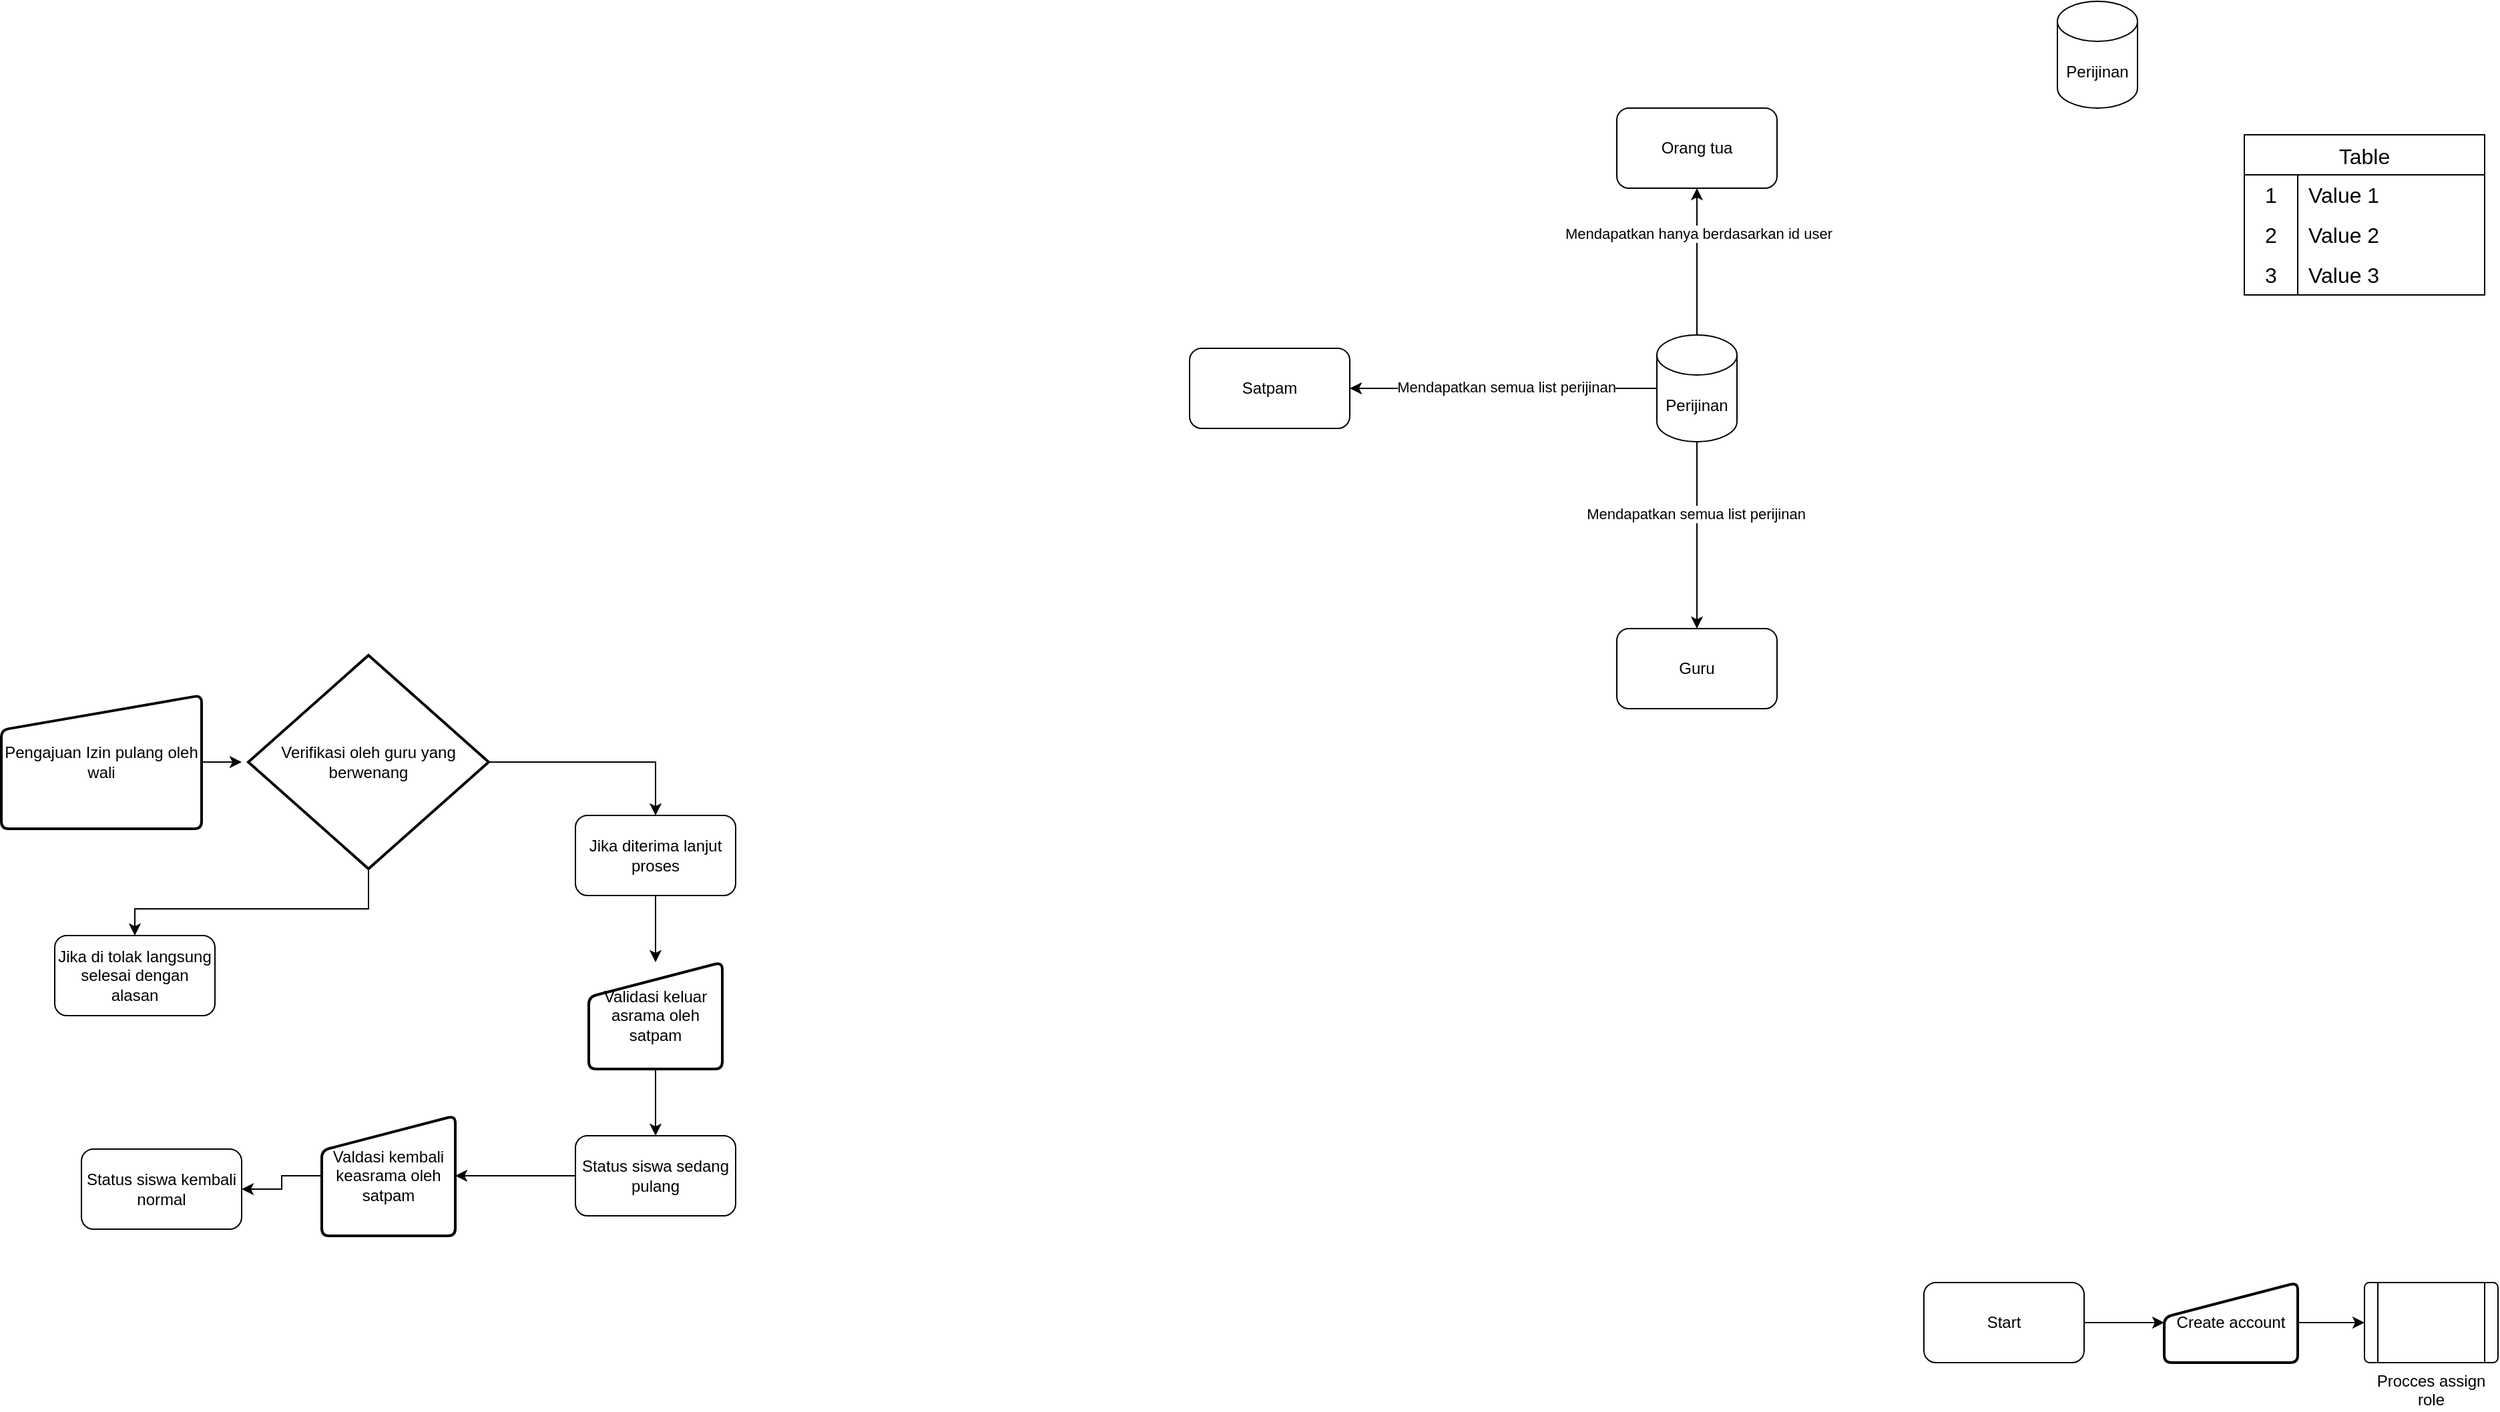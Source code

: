 <mxfile version="24.7.17">
  <diagram name="Page-1" id="OqSLnH0-m82G5egZg35A">
    <mxGraphModel dx="1964" dy="1767" grid="1" gridSize="10" guides="1" tooltips="1" connect="1" arrows="1" fold="1" page="1" pageScale="1" pageWidth="850" pageHeight="1100" math="0" shadow="0">
      <root>
        <mxCell id="0" />
        <mxCell id="1" parent="0" />
        <mxCell id="zkOVFr4LfijYERbzwrYp-9" style="edgeStyle=orthogonalEdgeStyle;rounded=0;orthogonalLoop=1;jettySize=auto;html=1;exitX=0.5;exitY=1;exitDx=0;exitDy=0;exitPerimeter=0;entryX=0.5;entryY=0;entryDx=0;entryDy=0;" parent="1" source="zkOVFr4LfijYERbzwrYp-8" target="zkOVFr4LfijYERbzwrYp-13" edge="1">
          <mxGeometry relative="1" as="geometry">
            <mxPoint x="-310" y="-190" as="targetPoint" />
            <Array as="points">
              <mxPoint x="-285" y="-230" />
            </Array>
          </mxGeometry>
        </mxCell>
        <mxCell id="zkOVFr4LfijYERbzwrYp-15" style="edgeStyle=orthogonalEdgeStyle;rounded=0;orthogonalLoop=1;jettySize=auto;html=1;entryX=0.5;entryY=0;entryDx=0;entryDy=0;" parent="1" source="zkOVFr4LfijYERbzwrYp-8" target="zkOVFr4LfijYERbzwrYp-14" edge="1">
          <mxGeometry relative="1" as="geometry" />
        </mxCell>
        <mxCell id="zkOVFr4LfijYERbzwrYp-8" value="Verifikasi oleh guru yang berwenang" style="strokeWidth=2;html=1;shape=mxgraph.flowchart.decision;whiteSpace=wrap;" parent="1" vertex="1">
          <mxGeometry x="-375" y="-420" width="180" height="160" as="geometry" />
        </mxCell>
        <mxCell id="zkOVFr4LfijYERbzwrYp-12" style="edgeStyle=orthogonalEdgeStyle;rounded=0;orthogonalLoop=1;jettySize=auto;html=1;exitX=1;exitY=0.5;exitDx=0;exitDy=0;" parent="1" source="zkOVFr4LfijYERbzwrYp-11" edge="1">
          <mxGeometry relative="1" as="geometry">
            <mxPoint x="-380" y="-340" as="targetPoint" />
          </mxGeometry>
        </mxCell>
        <mxCell id="zkOVFr4LfijYERbzwrYp-11" value="Pengajuan Izin pulang oleh wali" style="html=1;strokeWidth=2;shape=manualInput;whiteSpace=wrap;rounded=1;size=26;arcSize=11;" parent="1" vertex="1">
          <mxGeometry x="-560" y="-390" width="150" height="100" as="geometry" />
        </mxCell>
        <mxCell id="zkOVFr4LfijYERbzwrYp-13" value="Jika di tolak langsung selesai dengan alasan" style="rounded=1;whiteSpace=wrap;html=1;" parent="1" vertex="1">
          <mxGeometry x="-520" y="-210" width="120" height="60" as="geometry" />
        </mxCell>
        <mxCell id="zkOVFr4LfijYERbzwrYp-19" style="edgeStyle=orthogonalEdgeStyle;rounded=0;orthogonalLoop=1;jettySize=auto;html=1;" parent="1" source="zkOVFr4LfijYERbzwrYp-14" target="zkOVFr4LfijYERbzwrYp-16" edge="1">
          <mxGeometry relative="1" as="geometry" />
        </mxCell>
        <mxCell id="zkOVFr4LfijYERbzwrYp-14" value="Jika diterima lanjut proses" style="rounded=1;whiteSpace=wrap;html=1;" parent="1" vertex="1">
          <mxGeometry x="-130" y="-300" width="120" height="60" as="geometry" />
        </mxCell>
        <mxCell id="zkOVFr4LfijYERbzwrYp-21" style="edgeStyle=orthogonalEdgeStyle;rounded=0;orthogonalLoop=1;jettySize=auto;html=1;" parent="1" source="zkOVFr4LfijYERbzwrYp-16" target="zkOVFr4LfijYERbzwrYp-20" edge="1">
          <mxGeometry relative="1" as="geometry" />
        </mxCell>
        <mxCell id="zkOVFr4LfijYERbzwrYp-16" value="Validasi keluar asrama oleh satpam" style="html=1;strokeWidth=2;shape=manualInput;whiteSpace=wrap;rounded=1;size=26;arcSize=11;" parent="1" vertex="1">
          <mxGeometry x="-120" y="-190" width="100" height="80" as="geometry" />
        </mxCell>
        <mxCell id="zkOVFr4LfijYERbzwrYp-23" style="edgeStyle=orthogonalEdgeStyle;rounded=0;orthogonalLoop=1;jettySize=auto;html=1;" parent="1" source="zkOVFr4LfijYERbzwrYp-20" target="zkOVFr4LfijYERbzwrYp-22" edge="1">
          <mxGeometry relative="1" as="geometry" />
        </mxCell>
        <mxCell id="zkOVFr4LfijYERbzwrYp-20" value="Status siswa sedang pulang" style="rounded=1;whiteSpace=wrap;html=1;" parent="1" vertex="1">
          <mxGeometry x="-130" y="-60" width="120" height="60" as="geometry" />
        </mxCell>
        <mxCell id="zkOVFr4LfijYERbzwrYp-25" style="edgeStyle=orthogonalEdgeStyle;rounded=0;orthogonalLoop=1;jettySize=auto;html=1;" parent="1" source="zkOVFr4LfijYERbzwrYp-22" target="zkOVFr4LfijYERbzwrYp-24" edge="1">
          <mxGeometry relative="1" as="geometry" />
        </mxCell>
        <mxCell id="zkOVFr4LfijYERbzwrYp-22" value="Valdasi kembali keasrama oleh satpam" style="html=1;strokeWidth=2;shape=manualInput;whiteSpace=wrap;rounded=1;size=26;arcSize=11;" parent="1" vertex="1">
          <mxGeometry x="-320" y="-75" width="100" height="90" as="geometry" />
        </mxCell>
        <mxCell id="zkOVFr4LfijYERbzwrYp-24" value="Status siswa kembali normal" style="rounded=1;whiteSpace=wrap;html=1;" parent="1" vertex="1">
          <mxGeometry x="-500" y="-50" width="120" height="60" as="geometry" />
        </mxCell>
        <mxCell id="zkOVFr4LfijYERbzwrYp-29" style="edgeStyle=orthogonalEdgeStyle;rounded=0;orthogonalLoop=1;jettySize=auto;html=1;" parent="1" source="zkOVFr4LfijYERbzwrYp-26" target="zkOVFr4LfijYERbzwrYp-28" edge="1">
          <mxGeometry relative="1" as="geometry" />
        </mxCell>
        <mxCell id="zkOVFr4LfijYERbzwrYp-26" value="Start" style="rounded=1;whiteSpace=wrap;html=1;" parent="1" vertex="1">
          <mxGeometry x="880" y="50" width="120" height="60" as="geometry" />
        </mxCell>
        <mxCell id="zkOVFr4LfijYERbzwrYp-31" style="edgeStyle=orthogonalEdgeStyle;rounded=0;orthogonalLoop=1;jettySize=auto;html=1;" parent="1" source="zkOVFr4LfijYERbzwrYp-28" target="zkOVFr4LfijYERbzwrYp-30" edge="1">
          <mxGeometry relative="1" as="geometry" />
        </mxCell>
        <mxCell id="zkOVFr4LfijYERbzwrYp-28" value="Create account" style="html=1;strokeWidth=2;shape=manualInput;whiteSpace=wrap;rounded=1;size=26;arcSize=11;" parent="1" vertex="1">
          <mxGeometry x="1060" y="50" width="100" height="60" as="geometry" />
        </mxCell>
        <mxCell id="zkOVFr4LfijYERbzwrYp-30" value="Procces assign role" style="verticalLabelPosition=bottom;verticalAlign=top;html=1;shape=process;whiteSpace=wrap;rounded=1;size=0.1;arcSize=6;" parent="1" vertex="1">
          <mxGeometry x="1210" y="50" width="100" height="60" as="geometry" />
        </mxCell>
        <mxCell id="gSOx3ueoQ0cHrd2UrQAD-5" style="edgeStyle=orthogonalEdgeStyle;rounded=0;orthogonalLoop=1;jettySize=auto;html=1;" parent="1" source="gSOx3ueoQ0cHrd2UrQAD-1" target="gSOx3ueoQ0cHrd2UrQAD-3" edge="1">
          <mxGeometry relative="1" as="geometry" />
        </mxCell>
        <mxCell id="gSOx3ueoQ0cHrd2UrQAD-6" value="Mendapatkan semua list perijinan" style="edgeLabel;html=1;align=center;verticalAlign=middle;resizable=0;points=[];" parent="gSOx3ueoQ0cHrd2UrQAD-5" vertex="1" connectable="0">
          <mxGeometry x="-0.019" y="-1" relative="1" as="geometry">
            <mxPoint as="offset" />
          </mxGeometry>
        </mxCell>
        <mxCell id="gSOx3ueoQ0cHrd2UrQAD-7" style="edgeStyle=orthogonalEdgeStyle;rounded=0;orthogonalLoop=1;jettySize=auto;html=1;" parent="1" source="gSOx3ueoQ0cHrd2UrQAD-1" target="gSOx3ueoQ0cHrd2UrQAD-4" edge="1">
          <mxGeometry relative="1" as="geometry" />
        </mxCell>
        <mxCell id="gSOx3ueoQ0cHrd2UrQAD-8" value="Mendapatkan semua list perijinan" style="edgeLabel;html=1;align=center;verticalAlign=middle;resizable=0;points=[];" parent="gSOx3ueoQ0cHrd2UrQAD-7" vertex="1" connectable="0">
          <mxGeometry x="-0.238" y="-1" relative="1" as="geometry">
            <mxPoint as="offset" />
          </mxGeometry>
        </mxCell>
        <mxCell id="gSOx3ueoQ0cHrd2UrQAD-9" style="edgeStyle=orthogonalEdgeStyle;rounded=0;orthogonalLoop=1;jettySize=auto;html=1;" parent="1" source="gSOx3ueoQ0cHrd2UrQAD-1" target="gSOx3ueoQ0cHrd2UrQAD-2" edge="1">
          <mxGeometry relative="1" as="geometry" />
        </mxCell>
        <mxCell id="gSOx3ueoQ0cHrd2UrQAD-10" value="Mendapatkan hanya berdasarkan id user" style="edgeLabel;html=1;align=center;verticalAlign=middle;resizable=0;points=[];" parent="gSOx3ueoQ0cHrd2UrQAD-9" vertex="1" connectable="0">
          <mxGeometry x="0.39" y="-1" relative="1" as="geometry">
            <mxPoint as="offset" />
          </mxGeometry>
        </mxCell>
        <mxCell id="gSOx3ueoQ0cHrd2UrQAD-1" value="Perijinan" style="shape=cylinder3;whiteSpace=wrap;html=1;boundedLbl=1;backgroundOutline=1;size=15;" parent="1" vertex="1">
          <mxGeometry x="680" y="-660" width="60" height="80" as="geometry" />
        </mxCell>
        <mxCell id="gSOx3ueoQ0cHrd2UrQAD-2" value="Orang tua" style="rounded=1;whiteSpace=wrap;html=1;" parent="1" vertex="1">
          <mxGeometry x="650" y="-830" width="120" height="60" as="geometry" />
        </mxCell>
        <mxCell id="gSOx3ueoQ0cHrd2UrQAD-3" value="Satpam" style="rounded=1;whiteSpace=wrap;html=1;" parent="1" vertex="1">
          <mxGeometry x="330" y="-650" width="120" height="60" as="geometry" />
        </mxCell>
        <mxCell id="gSOx3ueoQ0cHrd2UrQAD-4" value="Guru" style="rounded=1;whiteSpace=wrap;html=1;" parent="1" vertex="1">
          <mxGeometry x="650" y="-440" width="120" height="60" as="geometry" />
        </mxCell>
        <mxCell id="ZdFSLEMWW5LT9l4z0RWB-1" value="Perijinan" style="shape=cylinder3;whiteSpace=wrap;html=1;boundedLbl=1;backgroundOutline=1;size=15;" vertex="1" parent="1">
          <mxGeometry x="980" y="-910" width="60" height="80" as="geometry" />
        </mxCell>
        <mxCell id="ZdFSLEMWW5LT9l4z0RWB-2" value="Table" style="shape=table;startSize=30;container=1;collapsible=0;childLayout=tableLayout;fixedRows=1;rowLines=0;fontStyle=0;strokeColor=default;fontSize=16;" vertex="1" parent="1">
          <mxGeometry x="1120" y="-810" width="180" height="120" as="geometry" />
        </mxCell>
        <mxCell id="ZdFSLEMWW5LT9l4z0RWB-3" value="" style="shape=tableRow;horizontal=0;startSize=0;swimlaneHead=0;swimlaneBody=0;top=0;left=0;bottom=0;right=0;collapsible=0;dropTarget=0;fillColor=none;points=[[0,0.5],[1,0.5]];portConstraint=eastwest;strokeColor=inherit;fontSize=16;" vertex="1" parent="ZdFSLEMWW5LT9l4z0RWB-2">
          <mxGeometry y="30" width="180" height="30" as="geometry" />
        </mxCell>
        <mxCell id="ZdFSLEMWW5LT9l4z0RWB-4" value="1" style="shape=partialRectangle;html=1;whiteSpace=wrap;connectable=0;fillColor=none;top=0;left=0;bottom=0;right=0;overflow=hidden;pointerEvents=1;strokeColor=inherit;fontSize=16;" vertex="1" parent="ZdFSLEMWW5LT9l4z0RWB-3">
          <mxGeometry width="40" height="30" as="geometry">
            <mxRectangle width="40" height="30" as="alternateBounds" />
          </mxGeometry>
        </mxCell>
        <mxCell id="ZdFSLEMWW5LT9l4z0RWB-5" value="Value 1" style="shape=partialRectangle;html=1;whiteSpace=wrap;connectable=0;fillColor=none;top=0;left=0;bottom=0;right=0;align=left;spacingLeft=6;overflow=hidden;strokeColor=inherit;fontSize=16;" vertex="1" parent="ZdFSLEMWW5LT9l4z0RWB-3">
          <mxGeometry x="40" width="140" height="30" as="geometry">
            <mxRectangle width="140" height="30" as="alternateBounds" />
          </mxGeometry>
        </mxCell>
        <mxCell id="ZdFSLEMWW5LT9l4z0RWB-6" value="" style="shape=tableRow;horizontal=0;startSize=0;swimlaneHead=0;swimlaneBody=0;top=0;left=0;bottom=0;right=0;collapsible=0;dropTarget=0;fillColor=none;points=[[0,0.5],[1,0.5]];portConstraint=eastwest;strokeColor=inherit;fontSize=16;" vertex="1" parent="ZdFSLEMWW5LT9l4z0RWB-2">
          <mxGeometry y="60" width="180" height="30" as="geometry" />
        </mxCell>
        <mxCell id="ZdFSLEMWW5LT9l4z0RWB-7" value="2" style="shape=partialRectangle;html=1;whiteSpace=wrap;connectable=0;fillColor=none;top=0;left=0;bottom=0;right=0;overflow=hidden;strokeColor=inherit;fontSize=16;" vertex="1" parent="ZdFSLEMWW5LT9l4z0RWB-6">
          <mxGeometry width="40" height="30" as="geometry">
            <mxRectangle width="40" height="30" as="alternateBounds" />
          </mxGeometry>
        </mxCell>
        <mxCell id="ZdFSLEMWW5LT9l4z0RWB-8" value="Value 2" style="shape=partialRectangle;html=1;whiteSpace=wrap;connectable=0;fillColor=none;top=0;left=0;bottom=0;right=0;align=left;spacingLeft=6;overflow=hidden;strokeColor=inherit;fontSize=16;" vertex="1" parent="ZdFSLEMWW5LT9l4z0RWB-6">
          <mxGeometry x="40" width="140" height="30" as="geometry">
            <mxRectangle width="140" height="30" as="alternateBounds" />
          </mxGeometry>
        </mxCell>
        <mxCell id="ZdFSLEMWW5LT9l4z0RWB-9" value="" style="shape=tableRow;horizontal=0;startSize=0;swimlaneHead=0;swimlaneBody=0;top=0;left=0;bottom=0;right=0;collapsible=0;dropTarget=0;fillColor=none;points=[[0,0.5],[1,0.5]];portConstraint=eastwest;strokeColor=inherit;fontSize=16;" vertex="1" parent="ZdFSLEMWW5LT9l4z0RWB-2">
          <mxGeometry y="90" width="180" height="30" as="geometry" />
        </mxCell>
        <mxCell id="ZdFSLEMWW5LT9l4z0RWB-10" value="3" style="shape=partialRectangle;html=1;whiteSpace=wrap;connectable=0;fillColor=none;top=0;left=0;bottom=0;right=0;overflow=hidden;strokeColor=inherit;fontSize=16;" vertex="1" parent="ZdFSLEMWW5LT9l4z0RWB-9">
          <mxGeometry width="40" height="30" as="geometry">
            <mxRectangle width="40" height="30" as="alternateBounds" />
          </mxGeometry>
        </mxCell>
        <mxCell id="ZdFSLEMWW5LT9l4z0RWB-11" value="Value 3" style="shape=partialRectangle;html=1;whiteSpace=wrap;connectable=0;fillColor=none;top=0;left=0;bottom=0;right=0;align=left;spacingLeft=6;overflow=hidden;strokeColor=inherit;fontSize=16;" vertex="1" parent="ZdFSLEMWW5LT9l4z0RWB-9">
          <mxGeometry x="40" width="140" height="30" as="geometry">
            <mxRectangle width="140" height="30" as="alternateBounds" />
          </mxGeometry>
        </mxCell>
      </root>
    </mxGraphModel>
  </diagram>
</mxfile>
